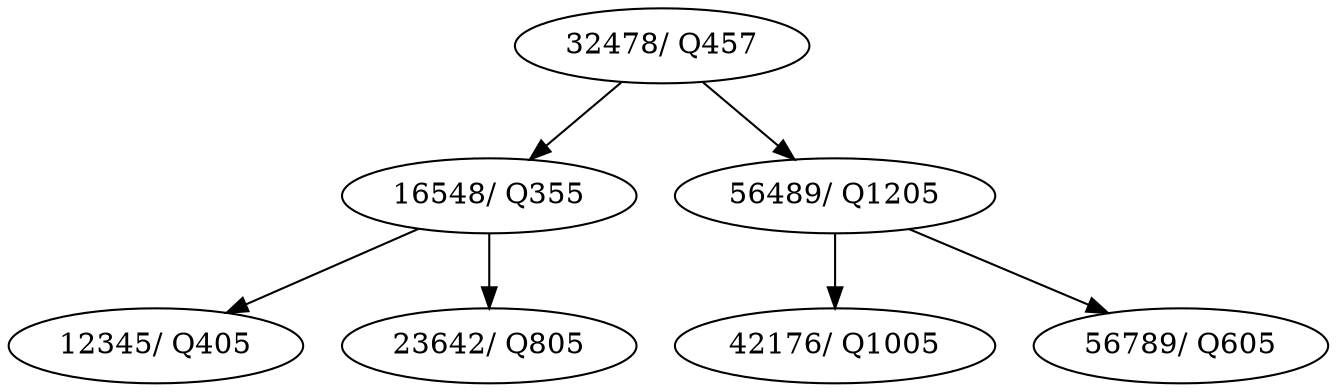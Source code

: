 digraph G{
nodo_32478 [label="32478/ Q457"]
nodo_32478 -> nodo_16548
nodo_16548 [label="16548/ Q355"]
nodo_16548 -> nodo_12345
nodo_12345 [label="12345/ Q405"]
nodo_16548 -> nodo_23642
nodo_23642 [label="23642/ Q805"]
nodo_32478 -> nodo_56489
nodo_56489 [label="56489/ Q1205"]
nodo_56489 -> nodo_42176
nodo_42176 [label="42176/ Q1005"]
nodo_56489 -> nodo_56789
nodo_56789 [label="56789/ Q605"]

}